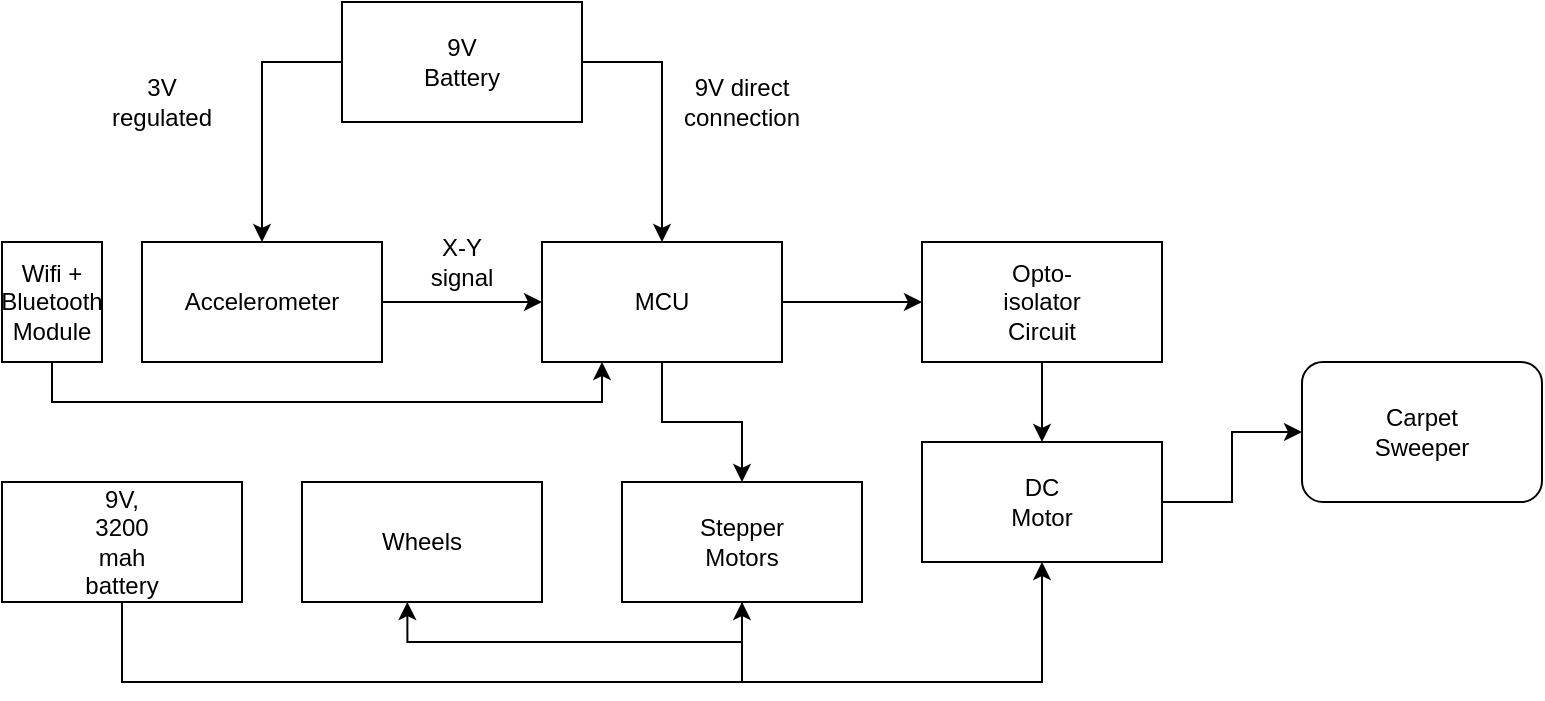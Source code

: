<mxfile version="15.0.4" type="github">
  <diagram id="vi9OtTSJ6h7ETVfdt0IN" name="Page-1">
    <mxGraphModel dx="1022" dy="436" grid="1" gridSize="10" guides="1" tooltips="1" connect="1" arrows="1" fold="1" page="1" pageScale="1" pageWidth="827" pageHeight="1169" math="0" shadow="0">
      <root>
        <mxCell id="0" />
        <mxCell id="1" parent="0" />
        <mxCell id="rOyOuV1q2P_qyh19D87B-39" style="edgeStyle=orthogonalEdgeStyle;rounded=0;orthogonalLoop=1;jettySize=auto;html=1;exitX=1;exitY=0.5;exitDx=0;exitDy=0;entryX=0;entryY=0.5;entryDx=0;entryDy=0;" edge="1" parent="1" source="rOyOuV1q2P_qyh19D87B-1" target="rOyOuV1q2P_qyh19D87B-8">
          <mxGeometry relative="1" as="geometry" />
        </mxCell>
        <mxCell id="rOyOuV1q2P_qyh19D87B-1" value="" style="rounded=0;whiteSpace=wrap;html=1;" vertex="1" parent="1">
          <mxGeometry x="150" y="500" width="120" height="60" as="geometry" />
        </mxCell>
        <mxCell id="rOyOuV1q2P_qyh19D87B-28" style="edgeStyle=orthogonalEdgeStyle;rounded=0;orthogonalLoop=1;jettySize=auto;html=1;exitX=0.5;exitY=1;exitDx=0;exitDy=0;entryX=0.5;entryY=1;entryDx=0;entryDy=0;" edge="1" parent="1" source="rOyOuV1q2P_qyh19D87B-2" target="rOyOuV1q2P_qyh19D87B-6">
          <mxGeometry relative="1" as="geometry">
            <Array as="points">
              <mxPoint x="140" y="720" />
              <mxPoint x="450" y="720" />
            </Array>
          </mxGeometry>
        </mxCell>
        <mxCell id="rOyOuV1q2P_qyh19D87B-2" value="" style="rounded=0;whiteSpace=wrap;html=1;" vertex="1" parent="1">
          <mxGeometry x="80" y="620" width="120" height="60" as="geometry" />
        </mxCell>
        <mxCell id="rOyOuV1q2P_qyh19D87B-5" value="" style="rounded=0;whiteSpace=wrap;html=1;" vertex="1" parent="1">
          <mxGeometry x="230" y="620" width="120" height="60" as="geometry" />
        </mxCell>
        <mxCell id="rOyOuV1q2P_qyh19D87B-25" style="edgeStyle=orthogonalEdgeStyle;rounded=0;orthogonalLoop=1;jettySize=auto;html=1;entryX=0.439;entryY=1;entryDx=0;entryDy=0;entryPerimeter=0;" edge="1" parent="1" source="rOyOuV1q2P_qyh19D87B-6" target="rOyOuV1q2P_qyh19D87B-5">
          <mxGeometry relative="1" as="geometry">
            <Array as="points">
              <mxPoint x="450" y="700" />
              <mxPoint x="283" y="700" />
            </Array>
          </mxGeometry>
        </mxCell>
        <mxCell id="rOyOuV1q2P_qyh19D87B-35" style="edgeStyle=orthogonalEdgeStyle;rounded=0;orthogonalLoop=1;jettySize=auto;html=1;exitX=0.5;exitY=1;exitDx=0;exitDy=0;entryX=0.5;entryY=1;entryDx=0;entryDy=0;" edge="1" parent="1" source="rOyOuV1q2P_qyh19D87B-6" target="rOyOuV1q2P_qyh19D87B-7">
          <mxGeometry relative="1" as="geometry">
            <Array as="points">
              <mxPoint x="450" y="720" />
              <mxPoint x="600" y="720" />
            </Array>
          </mxGeometry>
        </mxCell>
        <mxCell id="rOyOuV1q2P_qyh19D87B-6" value="" style="rounded=0;whiteSpace=wrap;html=1;" vertex="1" parent="1">
          <mxGeometry x="390" y="620" width="120" height="60" as="geometry" />
        </mxCell>
        <mxCell id="rOyOuV1q2P_qyh19D87B-36" style="edgeStyle=orthogonalEdgeStyle;rounded=0;orthogonalLoop=1;jettySize=auto;html=1;entryX=0;entryY=0.5;entryDx=0;entryDy=0;" edge="1" parent="1" source="rOyOuV1q2P_qyh19D87B-7" target="rOyOuV1q2P_qyh19D87B-10">
          <mxGeometry relative="1" as="geometry" />
        </mxCell>
        <mxCell id="rOyOuV1q2P_qyh19D87B-7" value="" style="rounded=0;whiteSpace=wrap;html=1;" vertex="1" parent="1">
          <mxGeometry x="540" y="600" width="120" height="60" as="geometry" />
        </mxCell>
        <mxCell id="rOyOuV1q2P_qyh19D87B-24" style="edgeStyle=orthogonalEdgeStyle;rounded=0;orthogonalLoop=1;jettySize=auto;html=1;exitX=0.5;exitY=1;exitDx=0;exitDy=0;" edge="1" parent="1" source="rOyOuV1q2P_qyh19D87B-8" target="rOyOuV1q2P_qyh19D87B-6">
          <mxGeometry relative="1" as="geometry" />
        </mxCell>
        <mxCell id="rOyOuV1q2P_qyh19D87B-32" style="edgeStyle=orthogonalEdgeStyle;rounded=0;orthogonalLoop=1;jettySize=auto;html=1;entryX=0;entryY=0.5;entryDx=0;entryDy=0;" edge="1" parent="1" source="rOyOuV1q2P_qyh19D87B-8" target="rOyOuV1q2P_qyh19D87B-9">
          <mxGeometry relative="1" as="geometry" />
        </mxCell>
        <mxCell id="rOyOuV1q2P_qyh19D87B-8" value="" style="rounded=0;whiteSpace=wrap;html=1;" vertex="1" parent="1">
          <mxGeometry x="350" y="500" width="120" height="60" as="geometry" />
        </mxCell>
        <mxCell id="rOyOuV1q2P_qyh19D87B-34" style="edgeStyle=orthogonalEdgeStyle;rounded=0;orthogonalLoop=1;jettySize=auto;html=1;exitX=0.5;exitY=1;exitDx=0;exitDy=0;entryX=0.5;entryY=0;entryDx=0;entryDy=0;" edge="1" parent="1" source="rOyOuV1q2P_qyh19D87B-9" target="rOyOuV1q2P_qyh19D87B-7">
          <mxGeometry relative="1" as="geometry" />
        </mxCell>
        <mxCell id="rOyOuV1q2P_qyh19D87B-9" value="" style="rounded=0;whiteSpace=wrap;html=1;" vertex="1" parent="1">
          <mxGeometry x="540" y="500" width="120" height="60" as="geometry" />
        </mxCell>
        <mxCell id="rOyOuV1q2P_qyh19D87B-10" value="" style="rounded=1;whiteSpace=wrap;html=1;" vertex="1" parent="1">
          <mxGeometry x="730" y="560" width="120" height="70" as="geometry" />
        </mxCell>
        <mxCell id="rOyOuV1q2P_qyh19D87B-21" style="edgeStyle=orthogonalEdgeStyle;rounded=0;orthogonalLoop=1;jettySize=auto;html=1;exitX=0;exitY=0.5;exitDx=0;exitDy=0;entryX=0.5;entryY=0;entryDx=0;entryDy=0;" edge="1" parent="1" source="rOyOuV1q2P_qyh19D87B-11" target="rOyOuV1q2P_qyh19D87B-1">
          <mxGeometry relative="1" as="geometry" />
        </mxCell>
        <mxCell id="rOyOuV1q2P_qyh19D87B-23" style="edgeStyle=orthogonalEdgeStyle;rounded=0;orthogonalLoop=1;jettySize=auto;html=1;exitX=1;exitY=0.5;exitDx=0;exitDy=0;entryX=0.5;entryY=0;entryDx=0;entryDy=0;" edge="1" parent="1" source="rOyOuV1q2P_qyh19D87B-11" target="rOyOuV1q2P_qyh19D87B-8">
          <mxGeometry relative="1" as="geometry" />
        </mxCell>
        <mxCell id="rOyOuV1q2P_qyh19D87B-11" value="" style="rounded=0;whiteSpace=wrap;html=1;" vertex="1" parent="1">
          <mxGeometry x="250" y="380" width="120" height="60" as="geometry" />
        </mxCell>
        <mxCell id="rOyOuV1q2P_qyh19D87B-12" value="DC Motor" style="text;html=1;strokeColor=none;fillColor=none;align=center;verticalAlign=middle;whiteSpace=wrap;rounded=0;" vertex="1" parent="1">
          <mxGeometry x="580" y="620" width="40" height="20" as="geometry" />
        </mxCell>
        <mxCell id="rOyOuV1q2P_qyh19D87B-13" value="MCU" style="text;html=1;strokeColor=none;fillColor=none;align=center;verticalAlign=middle;whiteSpace=wrap;rounded=0;" vertex="1" parent="1">
          <mxGeometry x="390" y="520" width="40" height="20" as="geometry" />
        </mxCell>
        <mxCell id="rOyOuV1q2P_qyh19D87B-14" value="Accelerometer" style="text;html=1;strokeColor=none;fillColor=none;align=center;verticalAlign=middle;whiteSpace=wrap;rounded=0;" vertex="1" parent="1">
          <mxGeometry x="190" y="520" width="40" height="20" as="geometry" />
        </mxCell>
        <mxCell id="rOyOuV1q2P_qyh19D87B-15" value="9V, 3200 mah battery" style="text;html=1;strokeColor=none;fillColor=none;align=center;verticalAlign=middle;whiteSpace=wrap;rounded=0;" vertex="1" parent="1">
          <mxGeometry x="120" y="640" width="40" height="20" as="geometry" />
        </mxCell>
        <mxCell id="rOyOuV1q2P_qyh19D87B-17" value="Wheels" style="text;html=1;strokeColor=none;fillColor=none;align=center;verticalAlign=middle;whiteSpace=wrap;rounded=0;" vertex="1" parent="1">
          <mxGeometry x="270" y="640" width="40" height="20" as="geometry" />
        </mxCell>
        <mxCell id="rOyOuV1q2P_qyh19D87B-18" value="Stepper Motors" style="text;html=1;strokeColor=none;fillColor=none;align=center;verticalAlign=middle;whiteSpace=wrap;rounded=0;" vertex="1" parent="1">
          <mxGeometry x="430" y="640" width="40" height="20" as="geometry" />
        </mxCell>
        <mxCell id="rOyOuV1q2P_qyh19D87B-19" value="Opto-isolator Circuit" style="text;html=1;strokeColor=none;fillColor=none;align=center;verticalAlign=middle;whiteSpace=wrap;rounded=0;" vertex="1" parent="1">
          <mxGeometry x="580" y="520" width="40" height="20" as="geometry" />
        </mxCell>
        <mxCell id="rOyOuV1q2P_qyh19D87B-20" value="9V Battery" style="text;html=1;strokeColor=none;fillColor=none;align=center;verticalAlign=middle;whiteSpace=wrap;rounded=0;" vertex="1" parent="1">
          <mxGeometry x="290" y="400" width="40" height="20" as="geometry" />
        </mxCell>
        <mxCell id="rOyOuV1q2P_qyh19D87B-31" value="Carpet Sweeper" style="text;html=1;strokeColor=none;fillColor=none;align=center;verticalAlign=middle;whiteSpace=wrap;rounded=0;" vertex="1" parent="1">
          <mxGeometry x="770" y="585" width="40" height="20" as="geometry" />
        </mxCell>
        <mxCell id="rOyOuV1q2P_qyh19D87B-37" value="3V regulated" style="text;html=1;strokeColor=none;fillColor=none;align=center;verticalAlign=middle;whiteSpace=wrap;rounded=0;" vertex="1" parent="1">
          <mxGeometry x="140" y="420" width="40" height="20" as="geometry" />
        </mxCell>
        <mxCell id="rOyOuV1q2P_qyh19D87B-38" value="9V direct connection" style="text;html=1;strokeColor=none;fillColor=none;align=center;verticalAlign=middle;whiteSpace=wrap;rounded=0;" vertex="1" parent="1">
          <mxGeometry x="430" y="420" width="40" height="20" as="geometry" />
        </mxCell>
        <mxCell id="rOyOuV1q2P_qyh19D87B-40" value="X-Y signal" style="text;html=1;strokeColor=none;fillColor=none;align=center;verticalAlign=middle;whiteSpace=wrap;rounded=0;" vertex="1" parent="1">
          <mxGeometry x="290" y="500" width="40" height="20" as="geometry" />
        </mxCell>
        <mxCell id="rOyOuV1q2P_qyh19D87B-43" style="edgeStyle=orthogonalEdgeStyle;rounded=0;orthogonalLoop=1;jettySize=auto;html=1;exitX=0.5;exitY=1;exitDx=0;exitDy=0;entryX=0.25;entryY=1;entryDx=0;entryDy=0;" edge="1" parent="1" source="rOyOuV1q2P_qyh19D87B-41" target="rOyOuV1q2P_qyh19D87B-8">
          <mxGeometry relative="1" as="geometry" />
        </mxCell>
        <mxCell id="rOyOuV1q2P_qyh19D87B-41" value="Wifi + Bluetooth Module" style="rounded=0;whiteSpace=wrap;html=1;" vertex="1" parent="1">
          <mxGeometry x="80" y="500" width="50" height="60" as="geometry" />
        </mxCell>
      </root>
    </mxGraphModel>
  </diagram>
</mxfile>
